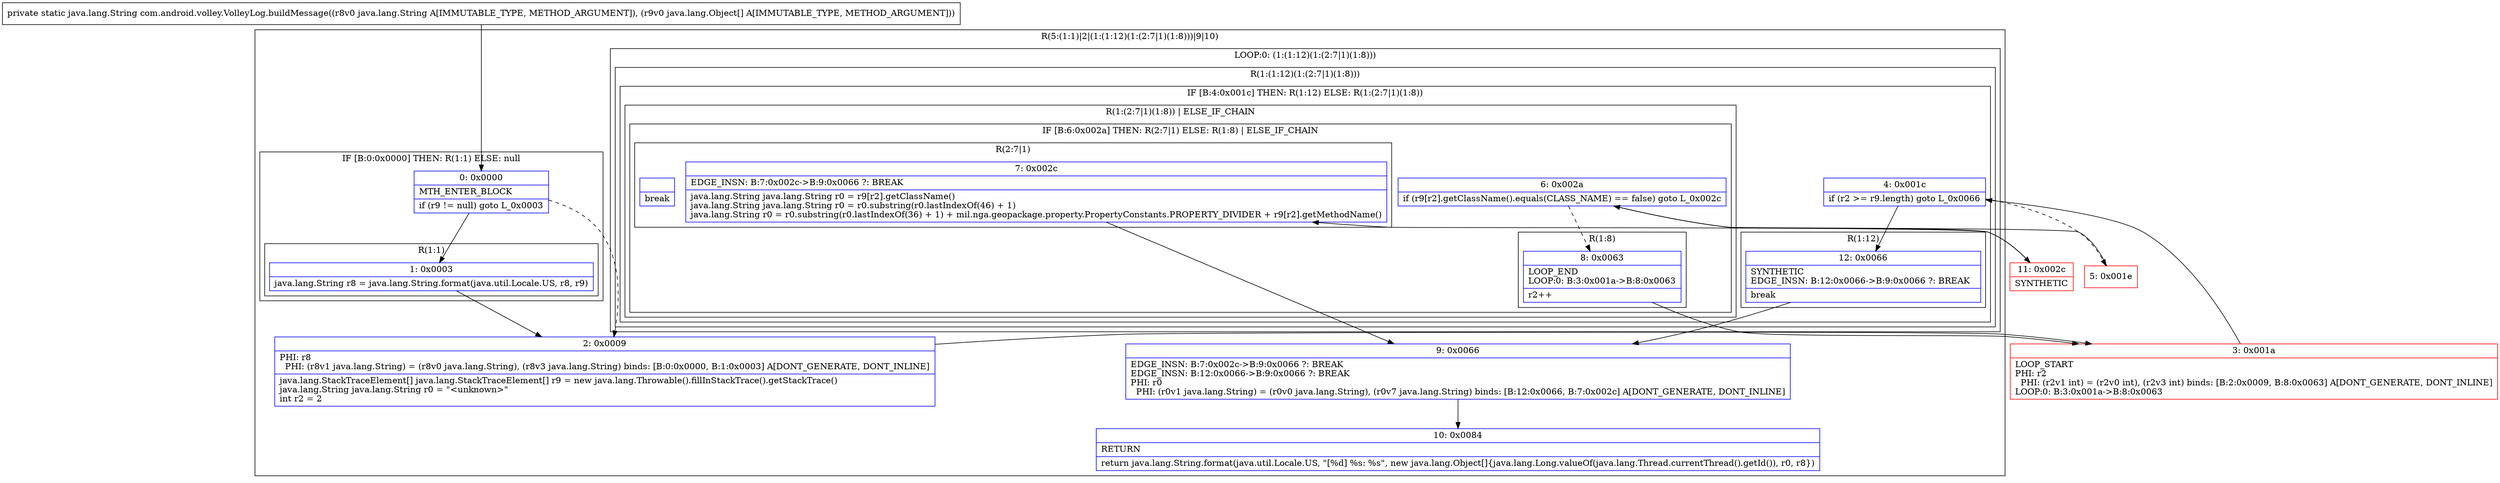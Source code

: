 digraph "CFG forcom.android.volley.VolleyLog.buildMessage(Ljava\/lang\/String;[Ljava\/lang\/Object;)Ljava\/lang\/String;" {
subgraph cluster_Region_96508787 {
label = "R(5:(1:1)|2|(1:(1:12)(1:(2:7|1)(1:8)))|9|10)";
node [shape=record,color=blue];
subgraph cluster_IfRegion_1110918158 {
label = "IF [B:0:0x0000] THEN: R(1:1) ELSE: null";
node [shape=record,color=blue];
Node_0 [shape=record,label="{0\:\ 0x0000|MTH_ENTER_BLOCK\l|if (r9 != null) goto L_0x0003\l}"];
subgraph cluster_Region_1051540101 {
label = "R(1:1)";
node [shape=record,color=blue];
Node_1 [shape=record,label="{1\:\ 0x0003|java.lang.String r8 = java.lang.String.format(java.util.Locale.US, r8, r9)\l}"];
}
}
Node_2 [shape=record,label="{2\:\ 0x0009|PHI: r8 \l  PHI: (r8v1 java.lang.String) = (r8v0 java.lang.String), (r8v3 java.lang.String) binds: [B:0:0x0000, B:1:0x0003] A[DONT_GENERATE, DONT_INLINE]\l|java.lang.StackTraceElement[] java.lang.StackTraceElement[] r9 = new java.lang.Throwable().fillInStackTrace().getStackTrace()\ljava.lang.String java.lang.String r0 = \"\<unknown\>\"\lint r2 = 2\l}"];
subgraph cluster_LoopRegion_96248556 {
label = "LOOP:0: (1:(1:12)(1:(2:7|1)(1:8)))";
node [shape=record,color=blue];
subgraph cluster_Region_1226809110 {
label = "R(1:(1:12)(1:(2:7|1)(1:8)))";
node [shape=record,color=blue];
subgraph cluster_IfRegion_422362982 {
label = "IF [B:4:0x001c] THEN: R(1:12) ELSE: R(1:(2:7|1)(1:8))";
node [shape=record,color=blue];
Node_4 [shape=record,label="{4\:\ 0x001c|if (r2 \>= r9.length) goto L_0x0066\l}"];
subgraph cluster_Region_837858575 {
label = "R(1:12)";
node [shape=record,color=blue];
Node_12 [shape=record,label="{12\:\ 0x0066|SYNTHETIC\lEDGE_INSN: B:12:0x0066\-\>B:9:0x0066 ?: BREAK  \l|break\l}"];
}
subgraph cluster_Region_1725876390 {
label = "R(1:(2:7|1)(1:8)) | ELSE_IF_CHAIN\l";
node [shape=record,color=blue];
subgraph cluster_IfRegion_1612437858 {
label = "IF [B:6:0x002a] THEN: R(2:7|1) ELSE: R(1:8) | ELSE_IF_CHAIN\l";
node [shape=record,color=blue];
Node_6 [shape=record,label="{6\:\ 0x002a|if (r9[r2].getClassName().equals(CLASS_NAME) == false) goto L_0x002c\l}"];
subgraph cluster_Region_1281714131 {
label = "R(2:7|1)";
node [shape=record,color=blue];
Node_7 [shape=record,label="{7\:\ 0x002c|EDGE_INSN: B:7:0x002c\-\>B:9:0x0066 ?: BREAK  \l|java.lang.String java.lang.String r0 = r9[r2].getClassName()\ljava.lang.String java.lang.String r0 = r0.substring(r0.lastIndexOf(46) + 1)\ljava.lang.String r0 = r0.substring(r0.lastIndexOf(36) + 1) + mil.nga.geopackage.property.PropertyConstants.PROPERTY_DIVIDER + r9[r2].getMethodName()\l}"];
Node_InsnContainer_110476627 [shape=record,label="{|break\l}"];
}
subgraph cluster_Region_1308583471 {
label = "R(1:8)";
node [shape=record,color=blue];
Node_8 [shape=record,label="{8\:\ 0x0063|LOOP_END\lLOOP:0: B:3:0x001a\-\>B:8:0x0063\l|r2++\l}"];
}
}
}
}
}
}
Node_9 [shape=record,label="{9\:\ 0x0066|EDGE_INSN: B:7:0x002c\-\>B:9:0x0066 ?: BREAK  \lEDGE_INSN: B:12:0x0066\-\>B:9:0x0066 ?: BREAK  \lPHI: r0 \l  PHI: (r0v1 java.lang.String) = (r0v0 java.lang.String), (r0v7 java.lang.String) binds: [B:12:0x0066, B:7:0x002c] A[DONT_GENERATE, DONT_INLINE]\l}"];
Node_10 [shape=record,label="{10\:\ 0x0084|RETURN\l|return java.lang.String.format(java.util.Locale.US, \"[%d] %s: %s\", new java.lang.Object[]\{java.lang.Long.valueOf(java.lang.Thread.currentThread().getId()), r0, r8\})\l}"];
}
Node_3 [shape=record,color=red,label="{3\:\ 0x001a|LOOP_START\lPHI: r2 \l  PHI: (r2v1 int) = (r2v0 int), (r2v3 int) binds: [B:2:0x0009, B:8:0x0063] A[DONT_GENERATE, DONT_INLINE]\lLOOP:0: B:3:0x001a\-\>B:8:0x0063\l}"];
Node_5 [shape=record,color=red,label="{5\:\ 0x001e}"];
Node_11 [shape=record,color=red,label="{11\:\ 0x002c|SYNTHETIC\l}"];
MethodNode[shape=record,label="{private static java.lang.String com.android.volley.VolleyLog.buildMessage((r8v0 java.lang.String A[IMMUTABLE_TYPE, METHOD_ARGUMENT]), (r9v0 java.lang.Object[] A[IMMUTABLE_TYPE, METHOD_ARGUMENT])) }"];
MethodNode -> Node_0;
Node_0 -> Node_1;
Node_0 -> Node_2[style=dashed];
Node_1 -> Node_2;
Node_2 -> Node_3;
Node_4 -> Node_5[style=dashed];
Node_4 -> Node_12;
Node_12 -> Node_9;
Node_6 -> Node_8[style=dashed];
Node_6 -> Node_11;
Node_7 -> Node_9;
Node_8 -> Node_3;
Node_9 -> Node_10;
Node_3 -> Node_4;
Node_5 -> Node_6;
Node_11 -> Node_7;
}

